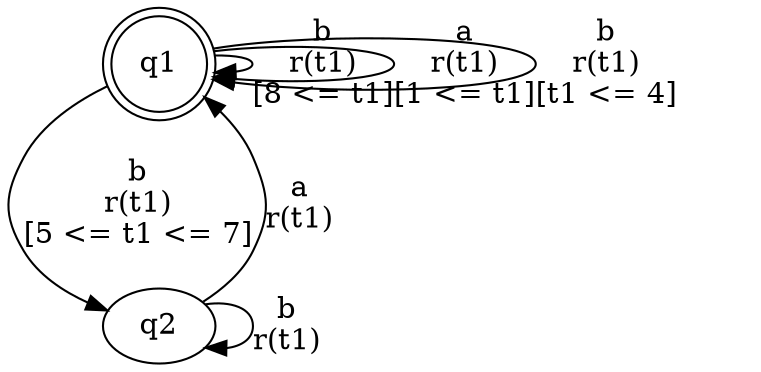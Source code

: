 digraph "tests_1/test5/solution200/solution" {
	q1[label=q1 shape=doublecircle]
	q2[label=q2]
	q1 -> q1[label="b\nr(t1)\n[8 <= t1]"]
	q1 -> q1[label="a\nr(t1)\n[1 <= t1]"]
	q1 -> q2[label="b\nr(t1)\n[5 <= t1 <= 7]"]
	q2 -> q2[label="b\nr(t1)\n"]
	q2 -> q1[label="a\nr(t1)\n"]
	q1 -> q1[label="b\nr(t1)\n[t1 <= 4]"]
}
